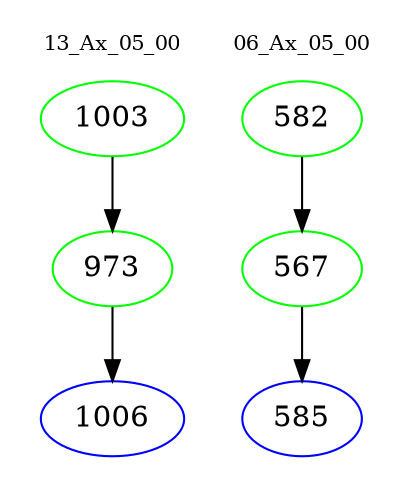 digraph{
subgraph cluster_0 {
color = white
label = "13_Ax_05_00";
fontsize=10;
T0_1003 [label="1003", color="green"]
T0_1003 -> T0_973 [color="black"]
T0_973 [label="973", color="green"]
T0_973 -> T0_1006 [color="black"]
T0_1006 [label="1006", color="blue"]
}
subgraph cluster_1 {
color = white
label = "06_Ax_05_00";
fontsize=10;
T1_582 [label="582", color="green"]
T1_582 -> T1_567 [color="black"]
T1_567 [label="567", color="green"]
T1_567 -> T1_585 [color="black"]
T1_585 [label="585", color="blue"]
}
}
